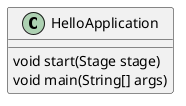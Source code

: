 @startuml
'https://plantuml.com/sequence-diagram

class HelloApplication {
  void start(Stage stage)
  void main(String[] args)
}


@enduml